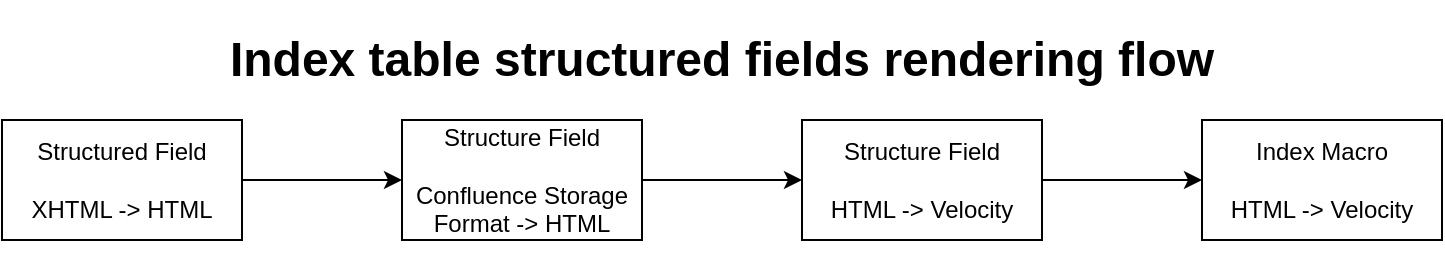 <mxfile version="13.6.2" type="device"><diagram id="Srs51w641yBYTROxHaZl" name="Page-1"><mxGraphModel dx="1992" dy="1105" grid="1" gridSize="10" guides="1" tooltips="1" connect="1" arrows="1" fold="1" page="1" pageScale="1" pageWidth="827" pageHeight="1169" math="0" shadow="0"><root><mxCell id="0"/><mxCell id="1" parent="0"/><mxCell id="Ed1AkFM4jINxWGtucjyr-3" style="edgeStyle=orthogonalEdgeStyle;rounded=0;orthogonalLoop=1;jettySize=auto;html=1;exitX=1;exitY=0.5;exitDx=0;exitDy=0;entryX=0;entryY=0.5;entryDx=0;entryDy=0;" edge="1" parent="1" source="Ed1AkFM4jINxWGtucjyr-1" target="Ed1AkFM4jINxWGtucjyr-2"><mxGeometry relative="1" as="geometry"/></mxCell><mxCell id="Ed1AkFM4jINxWGtucjyr-1" value="Structured Field&lt;br&gt;&lt;br&gt;XHTML -&amp;gt; HTML" style="rounded=0;whiteSpace=wrap;html=1;" vertex="1" parent="1"><mxGeometry x="40" y="160" width="120" height="60" as="geometry"/></mxCell><mxCell id="Ed1AkFM4jINxWGtucjyr-5" style="edgeStyle=orthogonalEdgeStyle;rounded=0;orthogonalLoop=1;jettySize=auto;html=1;exitX=1;exitY=0.5;exitDx=0;exitDy=0;entryX=0;entryY=0.5;entryDx=0;entryDy=0;" edge="1" parent="1" source="Ed1AkFM4jINxWGtucjyr-2" target="Ed1AkFM4jINxWGtucjyr-4"><mxGeometry relative="1" as="geometry"/></mxCell><mxCell id="Ed1AkFM4jINxWGtucjyr-2" value="Structure Field&lt;br&gt;&lt;br&gt;Confluence Storage Format -&amp;gt; HTML" style="rounded=0;whiteSpace=wrap;html=1;" vertex="1" parent="1"><mxGeometry x="240" y="160" width="120" height="60" as="geometry"/></mxCell><mxCell id="Ed1AkFM4jINxWGtucjyr-8" style="edgeStyle=orthogonalEdgeStyle;rounded=0;orthogonalLoop=1;jettySize=auto;html=1;exitX=1;exitY=0.5;exitDx=0;exitDy=0;" edge="1" parent="1" source="Ed1AkFM4jINxWGtucjyr-4" target="Ed1AkFM4jINxWGtucjyr-7"><mxGeometry relative="1" as="geometry"/></mxCell><mxCell id="Ed1AkFM4jINxWGtucjyr-4" value="Structure Field&lt;br&gt;&lt;br&gt;HTML -&amp;gt; Velocity" style="rounded=0;whiteSpace=wrap;html=1;" vertex="1" parent="1"><mxGeometry x="440" y="160" width="120" height="60" as="geometry"/></mxCell><mxCell id="Ed1AkFM4jINxWGtucjyr-7" value="Index Macro&lt;br&gt;&lt;br&gt;HTML -&amp;gt; Velocity" style="rounded=0;whiteSpace=wrap;html=1;" vertex="1" parent="1"><mxGeometry x="640" y="160" width="120" height="60" as="geometry"/></mxCell><mxCell id="Ed1AkFM4jINxWGtucjyr-9" value="&lt;h1&gt;Index table structured fields rendering flow&lt;/h1&gt;" style="text;html=1;strokeColor=none;fillColor=none;spacing=5;spacingTop=-20;whiteSpace=wrap;overflow=hidden;rounded=0;align=center;" vertex="1" parent="1"><mxGeometry x="40" y="110" width="720" height="120" as="geometry"/></mxCell></root></mxGraphModel></diagram></mxfile>